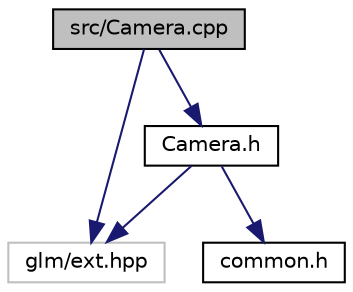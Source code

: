 digraph "src/Camera.cpp"
{
  edge [fontname="Helvetica",fontsize="10",labelfontname="Helvetica",labelfontsize="10"];
  node [fontname="Helvetica",fontsize="10",shape=record];
  Node1 [label="src/Camera.cpp",height=0.2,width=0.4,color="black", fillcolor="grey75", style="filled", fontcolor="black"];
  Node1 -> Node2 [color="midnightblue",fontsize="10",style="solid"];
  Node2 [label="Camera.h",height=0.2,width=0.4,color="black", fillcolor="white", style="filled",URL="$_camera_8h.html"];
  Node2 -> Node3 [color="midnightblue",fontsize="10",style="solid"];
  Node3 [label="glm/ext.hpp",height=0.2,width=0.4,color="grey75", fillcolor="white", style="filled"];
  Node2 -> Node4 [color="midnightblue",fontsize="10",style="solid"];
  Node4 [label="common.h",height=0.2,width=0.4,color="black", fillcolor="white", style="filled",URL="$common_8h.html"];
  Node1 -> Node3 [color="midnightblue",fontsize="10",style="solid"];
}
